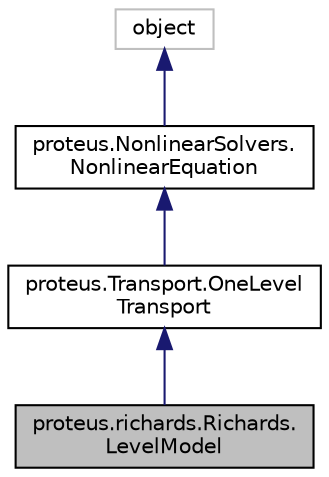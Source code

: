 digraph "proteus.richards.Richards.LevelModel"
{
 // LATEX_PDF_SIZE
  edge [fontname="Helvetica",fontsize="10",labelfontname="Helvetica",labelfontsize="10"];
  node [fontname="Helvetica",fontsize="10",shape=record];
  Node1 [label="proteus.richards.Richards.\lLevelModel",height=0.2,width=0.4,color="black", fillcolor="grey75", style="filled", fontcolor="black",tooltip=" "];
  Node2 -> Node1 [dir="back",color="midnightblue",fontsize="10",style="solid",fontname="Helvetica"];
  Node2 [label="proteus.Transport.OneLevel\lTransport",height=0.2,width=0.4,color="black", fillcolor="white", style="filled",URL="$classproteus_1_1Transport_1_1OneLevelTransport.html",tooltip=" "];
  Node3 -> Node2 [dir="back",color="midnightblue",fontsize="10",style="solid",fontname="Helvetica"];
  Node3 [label="proteus.NonlinearSolvers.\lNonlinearEquation",height=0.2,width=0.4,color="black", fillcolor="white", style="filled",URL="$classproteus_1_1NonlinearSolvers_1_1NonlinearEquation.html",tooltip=" "];
  Node4 -> Node3 [dir="back",color="midnightblue",fontsize="10",style="solid",fontname="Helvetica"];
  Node4 [label="object",height=0.2,width=0.4,color="grey75", fillcolor="white", style="filled",tooltip=" "];
}
